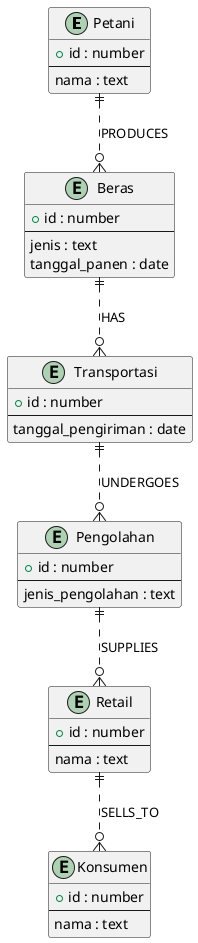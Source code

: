 @startuml
entity "Petani" as petani {
  +id : number
  --
  nama : text
}

entity "Beras" as beras {
  +id : number
  --
  jenis : text
  tanggal_panen : date
}

entity "Transportasi" as transportasi {
  +id : number
  --
  tanggal_pengiriman : date
}

entity "Pengolahan" as pengolahan {
  +id : number
  --
  jenis_pengolahan : text
}

entity "Retail" as retail {
  +id : number
  --
  nama : text
}

entity "Konsumen" as konsumen {
  +id : number
  --
  nama : text
}

petani ||..o{ beras : PRODUCES
beras ||..o{ transportasi : HAS
transportasi ||..o{ pengolahan : UNDERGOES
pengolahan ||..o{ retail : SUPPLIES
retail ||..o{ konsumen : SELLS_TO
@enduml
